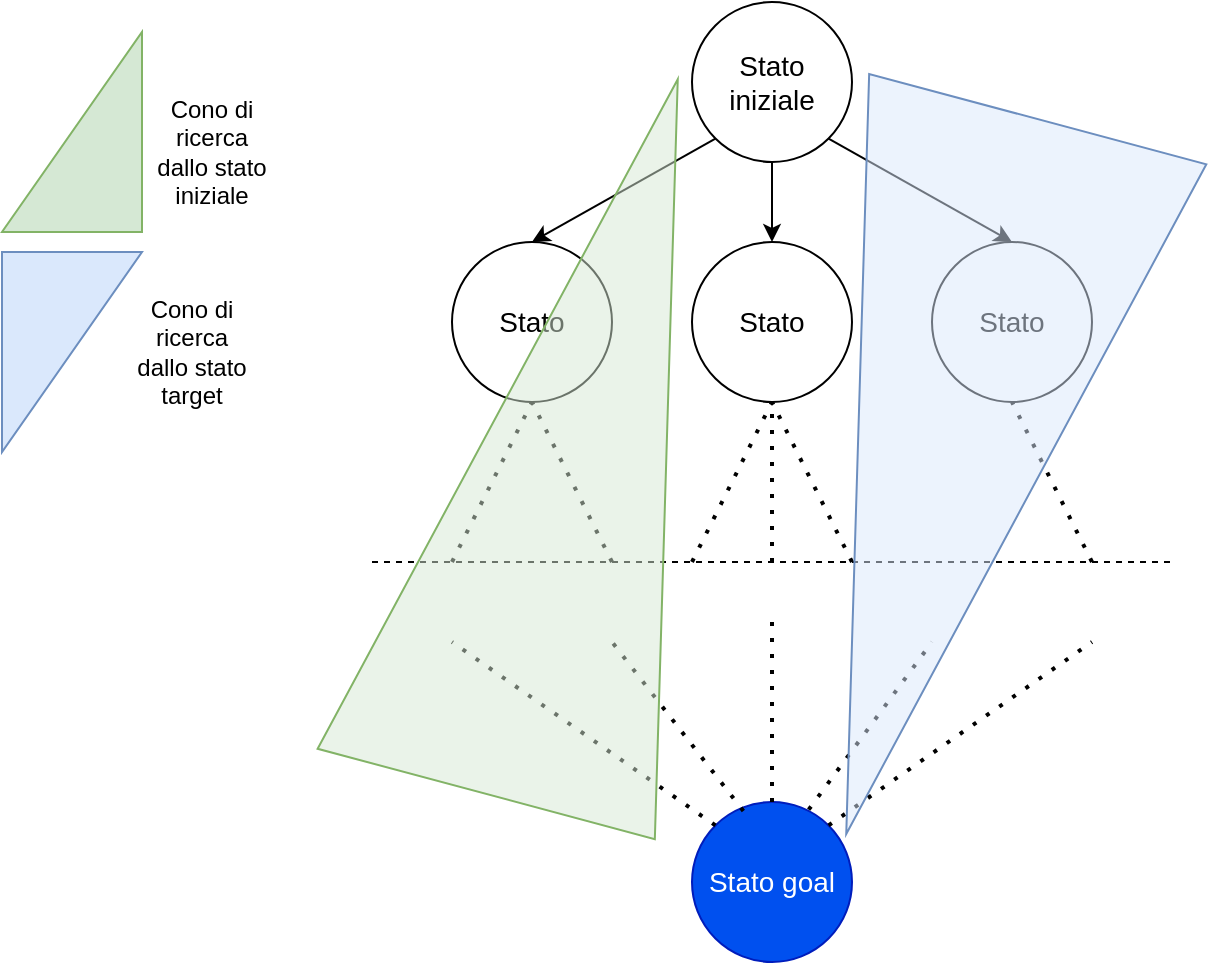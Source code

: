 <mxfile version="21.2.8" type="device">
  <diagram name="Pagina-1" id="AHyJ-n_UTIYTSlR7aWz2">
    <mxGraphModel dx="863" dy="505" grid="1" gridSize="10" guides="1" tooltips="1" connect="1" arrows="1" fold="1" page="1" pageScale="1" pageWidth="827" pageHeight="1169" math="0" shadow="0">
      <root>
        <mxCell id="0" />
        <mxCell id="1" parent="0" />
        <mxCell id="OjWA-4CbQiJTztgsCJEO-1" value="&lt;font style=&quot;font-size: 14px;&quot;&gt;Stato goal&lt;/font&gt;" style="ellipse;whiteSpace=wrap;html=1;aspect=fixed;fillColor=#0050ef;fontColor=#ffffff;strokeColor=#001DBC;" parent="1" vertex="1">
          <mxGeometry x="360" y="480" width="80" height="80" as="geometry" />
        </mxCell>
        <mxCell id="OjWA-4CbQiJTztgsCJEO-2" value="&lt;font style=&quot;font-size: 14px;&quot;&gt;Stato iniziale&lt;/font&gt;" style="ellipse;whiteSpace=wrap;html=1;aspect=fixed;" parent="1" vertex="1">
          <mxGeometry x="360" y="80" width="80" height="80" as="geometry" />
        </mxCell>
        <mxCell id="OjWA-4CbQiJTztgsCJEO-3" value="" style="endArrow=classic;html=1;rounded=0;exitX=0;exitY=1;exitDx=0;exitDy=0;entryX=0.5;entryY=0;entryDx=0;entryDy=0;" parent="1" edge="1" target="dIeMi5Jt2uXSQmYUqgDz-1" source="OjWA-4CbQiJTztgsCJEO-2">
          <mxGeometry width="50" height="50" relative="1" as="geometry">
            <mxPoint x="40" y="160" as="sourcePoint" />
            <mxPoint x="120" y="160" as="targetPoint" />
          </mxGeometry>
        </mxCell>
        <mxCell id="dIeMi5Jt2uXSQmYUqgDz-1" value="&lt;font style=&quot;font-size: 14px;&quot;&gt;Stato&lt;/font&gt;" style="ellipse;whiteSpace=wrap;html=1;aspect=fixed;" vertex="1" parent="1">
          <mxGeometry x="240" y="200" width="80" height="80" as="geometry" />
        </mxCell>
        <mxCell id="dIeMi5Jt2uXSQmYUqgDz-2" value="&lt;font style=&quot;font-size: 14px;&quot;&gt;Stato&lt;/font&gt;" style="ellipse;whiteSpace=wrap;html=1;aspect=fixed;" vertex="1" parent="1">
          <mxGeometry x="360" y="200" width="80" height="80" as="geometry" />
        </mxCell>
        <mxCell id="dIeMi5Jt2uXSQmYUqgDz-3" value="&lt;font style=&quot;font-size: 14px;&quot;&gt;Stato&lt;/font&gt;" style="ellipse;whiteSpace=wrap;html=1;aspect=fixed;" vertex="1" parent="1">
          <mxGeometry x="480" y="200" width="80" height="80" as="geometry" />
        </mxCell>
        <mxCell id="dIeMi5Jt2uXSQmYUqgDz-4" value="" style="endArrow=none;dashed=1;html=1;dashPattern=1 3;strokeWidth=2;rounded=0;" edge="1" parent="1">
          <mxGeometry width="50" height="50" relative="1" as="geometry">
            <mxPoint x="240" y="360" as="sourcePoint" />
            <mxPoint x="280" y="280" as="targetPoint" />
          </mxGeometry>
        </mxCell>
        <mxCell id="dIeMi5Jt2uXSQmYUqgDz-5" value="" style="endArrow=none;dashed=1;html=1;dashPattern=1 3;strokeWidth=2;rounded=0;entryX=0.5;entryY=1;entryDx=0;entryDy=0;" edge="1" parent="1" target="dIeMi5Jt2uXSQmYUqgDz-2">
          <mxGeometry width="50" height="50" relative="1" as="geometry">
            <mxPoint x="400" y="360" as="sourcePoint" />
            <mxPoint x="290" y="290" as="targetPoint" />
          </mxGeometry>
        </mxCell>
        <mxCell id="dIeMi5Jt2uXSQmYUqgDz-6" value="" style="endArrow=none;dashed=1;html=1;dashPattern=1 3;strokeWidth=2;rounded=0;entryX=0.5;entryY=1;entryDx=0;entryDy=0;" edge="1" parent="1" target="dIeMi5Jt2uXSQmYUqgDz-3">
          <mxGeometry width="50" height="50" relative="1" as="geometry">
            <mxPoint x="560" y="360" as="sourcePoint" />
            <mxPoint x="410" y="290" as="targetPoint" />
          </mxGeometry>
        </mxCell>
        <mxCell id="dIeMi5Jt2uXSQmYUqgDz-7" value="" style="endArrow=none;dashed=1;html=1;rounded=0;" edge="1" parent="1">
          <mxGeometry width="50" height="50" relative="1" as="geometry">
            <mxPoint x="200" y="360" as="sourcePoint" />
            <mxPoint x="600" y="360" as="targetPoint" />
          </mxGeometry>
        </mxCell>
        <mxCell id="dIeMi5Jt2uXSQmYUqgDz-8" value="" style="endArrow=none;dashed=1;html=1;dashPattern=1 3;strokeWidth=2;rounded=0;exitX=0;exitY=0;exitDx=0;exitDy=0;" edge="1" parent="1" source="OjWA-4CbQiJTztgsCJEO-1">
          <mxGeometry width="50" height="50" relative="1" as="geometry">
            <mxPoint x="360" y="450" as="sourcePoint" />
            <mxPoint x="240" y="400" as="targetPoint" />
          </mxGeometry>
        </mxCell>
        <mxCell id="dIeMi5Jt2uXSQmYUqgDz-9" value="" style="endArrow=none;dashed=1;html=1;dashPattern=1 3;strokeWidth=2;rounded=0;exitX=0.5;exitY=0;exitDx=0;exitDy=0;" edge="1" parent="1" source="OjWA-4CbQiJTztgsCJEO-1">
          <mxGeometry width="50" height="50" relative="1" as="geometry">
            <mxPoint x="382" y="502" as="sourcePoint" />
            <mxPoint x="400" y="390" as="targetPoint" />
          </mxGeometry>
        </mxCell>
        <mxCell id="dIeMi5Jt2uXSQmYUqgDz-10" value="" style="endArrow=none;dashed=1;html=1;dashPattern=1 3;strokeWidth=2;rounded=0;exitX=1;exitY=0;exitDx=0;exitDy=0;" edge="1" parent="1" source="OjWA-4CbQiJTztgsCJEO-1">
          <mxGeometry width="50" height="50" relative="1" as="geometry">
            <mxPoint x="410" y="490" as="sourcePoint" />
            <mxPoint x="560" y="400" as="targetPoint" />
          </mxGeometry>
        </mxCell>
        <mxCell id="dIeMi5Jt2uXSQmYUqgDz-11" value="" style="endArrow=none;dashed=1;html=1;dashPattern=1 3;strokeWidth=2;rounded=0;exitX=0.321;exitY=0.056;exitDx=0;exitDy=0;exitPerimeter=0;" edge="1" parent="1" source="OjWA-4CbQiJTztgsCJEO-1">
          <mxGeometry width="50" height="50" relative="1" as="geometry">
            <mxPoint x="382" y="502" as="sourcePoint" />
            <mxPoint x="320" y="400" as="targetPoint" />
          </mxGeometry>
        </mxCell>
        <mxCell id="dIeMi5Jt2uXSQmYUqgDz-12" value="" style="endArrow=none;dashed=1;html=1;dashPattern=1 3;strokeWidth=2;rounded=0;exitX=0.729;exitY=0.048;exitDx=0;exitDy=0;exitPerimeter=0;" edge="1" parent="1" source="OjWA-4CbQiJTztgsCJEO-1">
          <mxGeometry width="50" height="50" relative="1" as="geometry">
            <mxPoint x="396" y="494" as="sourcePoint" />
            <mxPoint x="480" y="400" as="targetPoint" />
          </mxGeometry>
        </mxCell>
        <mxCell id="dIeMi5Jt2uXSQmYUqgDz-13" value="" style="endArrow=none;dashed=1;html=1;dashPattern=1 3;strokeWidth=2;rounded=0;entryX=0.5;entryY=1;entryDx=0;entryDy=0;" edge="1" parent="1" target="dIeMi5Jt2uXSQmYUqgDz-1">
          <mxGeometry width="50" height="50" relative="1" as="geometry">
            <mxPoint x="320" y="360" as="sourcePoint" />
            <mxPoint x="290" y="290" as="targetPoint" />
          </mxGeometry>
        </mxCell>
        <mxCell id="dIeMi5Jt2uXSQmYUqgDz-14" value="" style="endArrow=none;dashed=1;html=1;dashPattern=1 3;strokeWidth=2;rounded=0;entryX=0.5;entryY=1;entryDx=0;entryDy=0;" edge="1" parent="1" target="dIeMi5Jt2uXSQmYUqgDz-2">
          <mxGeometry width="50" height="50" relative="1" as="geometry">
            <mxPoint x="360" y="360" as="sourcePoint" />
            <mxPoint x="300" y="300" as="targetPoint" />
          </mxGeometry>
        </mxCell>
        <mxCell id="dIeMi5Jt2uXSQmYUqgDz-15" value="" style="endArrow=none;dashed=1;html=1;dashPattern=1 3;strokeWidth=2;rounded=0;entryX=0.5;entryY=1;entryDx=0;entryDy=0;" edge="1" parent="1" target="dIeMi5Jt2uXSQmYUqgDz-2">
          <mxGeometry width="50" height="50" relative="1" as="geometry">
            <mxPoint x="440" y="360" as="sourcePoint" />
            <mxPoint x="410" y="290" as="targetPoint" />
          </mxGeometry>
        </mxCell>
        <mxCell id="dIeMi5Jt2uXSQmYUqgDz-16" value="" style="endArrow=classic;html=1;rounded=0;exitX=0.5;exitY=1;exitDx=0;exitDy=0;entryX=0.5;entryY=0;entryDx=0;entryDy=0;" edge="1" parent="1" source="OjWA-4CbQiJTztgsCJEO-2" target="dIeMi5Jt2uXSQmYUqgDz-2">
          <mxGeometry width="50" height="50" relative="1" as="geometry">
            <mxPoint x="382" y="158" as="sourcePoint" />
            <mxPoint x="290" y="210" as="targetPoint" />
          </mxGeometry>
        </mxCell>
        <mxCell id="dIeMi5Jt2uXSQmYUqgDz-17" value="" style="endArrow=classic;html=1;rounded=0;exitX=1;exitY=1;exitDx=0;exitDy=0;entryX=0.5;entryY=0;entryDx=0;entryDy=0;" edge="1" parent="1" source="OjWA-4CbQiJTztgsCJEO-2" target="dIeMi5Jt2uXSQmYUqgDz-3">
          <mxGeometry width="50" height="50" relative="1" as="geometry">
            <mxPoint x="410" y="170" as="sourcePoint" />
            <mxPoint x="410" y="210" as="targetPoint" />
          </mxGeometry>
        </mxCell>
        <mxCell id="dIeMi5Jt2uXSQmYUqgDz-18" value="" style="verticalLabelPosition=bottom;verticalAlign=top;html=1;shape=mxgraph.basic.orthogonal_triangle;rotation=90;fillColor=#dae8fc;shadow=0;strokeColor=#6c8ebf;" vertex="1" parent="1">
          <mxGeometry y="220" width="100" height="70" as="geometry" />
        </mxCell>
        <mxCell id="dIeMi5Jt2uXSQmYUqgDz-19" value="" style="verticalLabelPosition=bottom;verticalAlign=top;html=1;shape=mxgraph.basic.orthogonal_triangle;rotation=-90;fillColor=#d5e8d4;strokeColor=#82b366;" vertex="1" parent="1">
          <mxGeometry y="110" width="100" height="70" as="geometry" />
        </mxCell>
        <mxCell id="dIeMi5Jt2uXSQmYUqgDz-21" value="Cono di ricerca dallo stato iniziale" style="text;html=1;strokeColor=none;fillColor=none;align=center;verticalAlign=middle;whiteSpace=wrap;rounded=0;" vertex="1" parent="1">
          <mxGeometry x="90" y="140" width="60" height="30" as="geometry" />
        </mxCell>
        <mxCell id="dIeMi5Jt2uXSQmYUqgDz-23" value="Cono di ricerca dallo stato target" style="text;html=1;strokeColor=none;fillColor=none;align=center;verticalAlign=middle;whiteSpace=wrap;rounded=0;" vertex="1" parent="1">
          <mxGeometry x="80" y="240" width="60" height="30" as="geometry" />
        </mxCell>
        <mxCell id="dIeMi5Jt2uXSQmYUqgDz-25" value="" style="triangle;whiteSpace=wrap;html=1;rotation=105;fillColor=#dae8fc;strokeColor=#6c8ebf;fillOpacity=50;" vertex="1" parent="1">
          <mxGeometry x="300" y="230" width="370" height="174.55" as="geometry" />
        </mxCell>
        <mxCell id="dIeMi5Jt2uXSQmYUqgDz-26" value="" style="triangle;whiteSpace=wrap;html=1;rotation=-75;fillColor=#d5e8d4;strokeColor=#82b366;fillOpacity=50;" vertex="1" parent="1">
          <mxGeometry x="120" y="210" width="370" height="174.55" as="geometry" />
        </mxCell>
      </root>
    </mxGraphModel>
  </diagram>
</mxfile>
